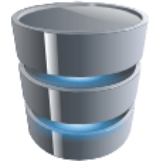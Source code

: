 <mxfile scale="1" border="0" version="26.2.15">
  <diagram name="Page-1" id="_7f3ykFfPym_1f8NRmMe">
    <mxGraphModel dx="1018" dy="748" grid="1" gridSize="10" guides="1" tooltips="1" connect="1" arrows="1" fold="1" page="1" pageScale="1" pageWidth="827" pageHeight="1169" background="none" math="0" shadow="0">
      <root>
        <mxCell id="0" />
        <mxCell id="1" parent="0" />
        <mxCell id="ig0zI50LlsMNRHxTUBUw-2" value="" style="image;html=1;image=img/lib/clip_art/computers/Database_128x128.png" parent="1" vertex="1">
          <mxGeometry x="755" y="664.38" width="80" height="80" as="geometry" />
        </mxCell>
      </root>
    </mxGraphModel>
  </diagram>
</mxfile>
